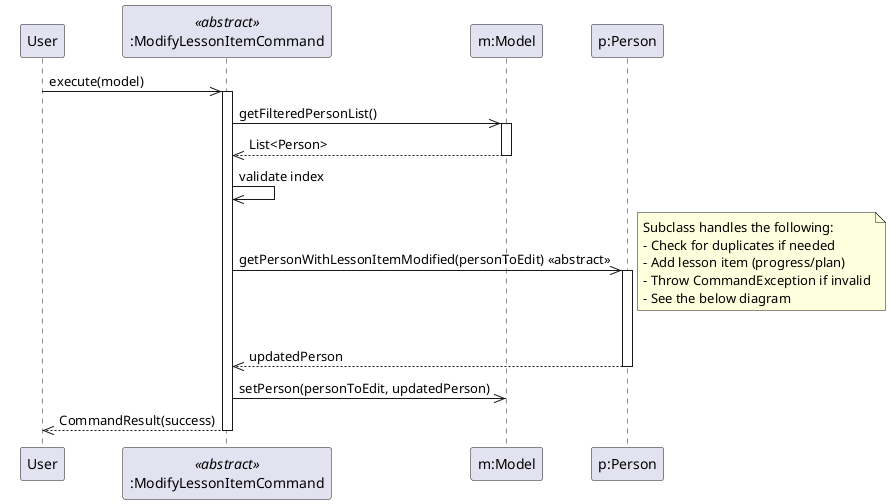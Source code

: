 @startuml
participant User
participant ":ModifyLessonItemCommand" <<abstract>>
participant "m:Model"
participant "p:Person"

User ->> ":ModifyLessonItemCommand": execute(model)
activate ":ModifyLessonItemCommand"

":ModifyLessonItemCommand" ->> "m:Model": getFilteredPersonList()
activate "m:Model"
"m:Model" -->> ":ModifyLessonItemCommand": List<Person>
deactivate "m:Model"

":ModifyLessonItemCommand" ->> ":ModifyLessonItemCommand": validate index

":ModifyLessonItemCommand" ->> "p:Person": getPersonWithLessonItemModified(personToEdit) <<abstract>>
activate "p:Person"
alt item-specific logic (subclass responsibility)
    note right
      Subclass handles the following:
      - Check for duplicates if needed
      - Add lesson item (progress/plan)
      - Throw CommandException if invalid
      - See the below diagram
    end note
"p:Person" -->> ":ModifyLessonItemCommand": updatedPerson
deactivate "p:Person"

":ModifyLessonItemCommand" ->> "m:Model": setPerson(personToEdit, updatedPerson)

":ModifyLessonItemCommand" -->> User: CommandResult(success)
deactivate ":ModifyLessonItemCommand"
@enduml
